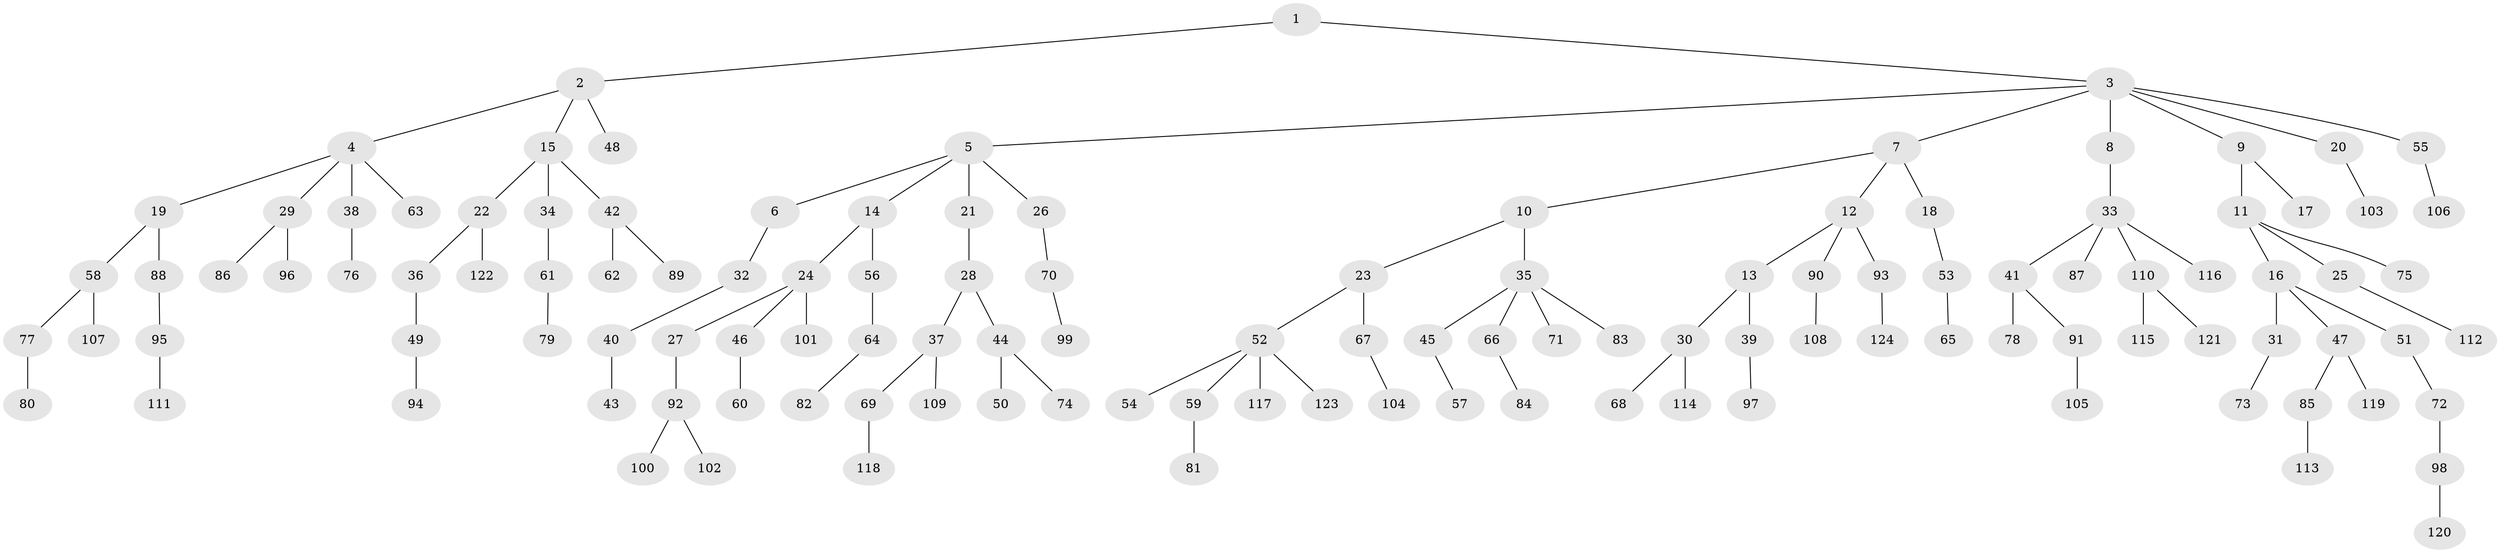 // Generated by graph-tools (version 1.1) at 2025/11/02/27/25 16:11:25]
// undirected, 124 vertices, 123 edges
graph export_dot {
graph [start="1"]
  node [color=gray90,style=filled];
  1;
  2;
  3;
  4;
  5;
  6;
  7;
  8;
  9;
  10;
  11;
  12;
  13;
  14;
  15;
  16;
  17;
  18;
  19;
  20;
  21;
  22;
  23;
  24;
  25;
  26;
  27;
  28;
  29;
  30;
  31;
  32;
  33;
  34;
  35;
  36;
  37;
  38;
  39;
  40;
  41;
  42;
  43;
  44;
  45;
  46;
  47;
  48;
  49;
  50;
  51;
  52;
  53;
  54;
  55;
  56;
  57;
  58;
  59;
  60;
  61;
  62;
  63;
  64;
  65;
  66;
  67;
  68;
  69;
  70;
  71;
  72;
  73;
  74;
  75;
  76;
  77;
  78;
  79;
  80;
  81;
  82;
  83;
  84;
  85;
  86;
  87;
  88;
  89;
  90;
  91;
  92;
  93;
  94;
  95;
  96;
  97;
  98;
  99;
  100;
  101;
  102;
  103;
  104;
  105;
  106;
  107;
  108;
  109;
  110;
  111;
  112;
  113;
  114;
  115;
  116;
  117;
  118;
  119;
  120;
  121;
  122;
  123;
  124;
  1 -- 2;
  1 -- 3;
  2 -- 4;
  2 -- 15;
  2 -- 48;
  3 -- 5;
  3 -- 7;
  3 -- 8;
  3 -- 9;
  3 -- 20;
  3 -- 55;
  4 -- 19;
  4 -- 29;
  4 -- 38;
  4 -- 63;
  5 -- 6;
  5 -- 14;
  5 -- 21;
  5 -- 26;
  6 -- 32;
  7 -- 10;
  7 -- 12;
  7 -- 18;
  8 -- 33;
  9 -- 11;
  9 -- 17;
  10 -- 23;
  10 -- 35;
  11 -- 16;
  11 -- 25;
  11 -- 75;
  12 -- 13;
  12 -- 90;
  12 -- 93;
  13 -- 30;
  13 -- 39;
  14 -- 24;
  14 -- 56;
  15 -- 22;
  15 -- 34;
  15 -- 42;
  16 -- 31;
  16 -- 47;
  16 -- 51;
  18 -- 53;
  19 -- 58;
  19 -- 88;
  20 -- 103;
  21 -- 28;
  22 -- 36;
  22 -- 122;
  23 -- 52;
  23 -- 67;
  24 -- 27;
  24 -- 46;
  24 -- 101;
  25 -- 112;
  26 -- 70;
  27 -- 92;
  28 -- 37;
  28 -- 44;
  29 -- 86;
  29 -- 96;
  30 -- 68;
  30 -- 114;
  31 -- 73;
  32 -- 40;
  33 -- 41;
  33 -- 87;
  33 -- 110;
  33 -- 116;
  34 -- 61;
  35 -- 45;
  35 -- 66;
  35 -- 71;
  35 -- 83;
  36 -- 49;
  37 -- 69;
  37 -- 109;
  38 -- 76;
  39 -- 97;
  40 -- 43;
  41 -- 78;
  41 -- 91;
  42 -- 62;
  42 -- 89;
  44 -- 50;
  44 -- 74;
  45 -- 57;
  46 -- 60;
  47 -- 85;
  47 -- 119;
  49 -- 94;
  51 -- 72;
  52 -- 54;
  52 -- 59;
  52 -- 117;
  52 -- 123;
  53 -- 65;
  55 -- 106;
  56 -- 64;
  58 -- 77;
  58 -- 107;
  59 -- 81;
  61 -- 79;
  64 -- 82;
  66 -- 84;
  67 -- 104;
  69 -- 118;
  70 -- 99;
  72 -- 98;
  77 -- 80;
  85 -- 113;
  88 -- 95;
  90 -- 108;
  91 -- 105;
  92 -- 100;
  92 -- 102;
  93 -- 124;
  95 -- 111;
  98 -- 120;
  110 -- 115;
  110 -- 121;
}
